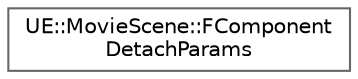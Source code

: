 digraph "Graphical Class Hierarchy"
{
 // INTERACTIVE_SVG=YES
 // LATEX_PDF_SIZE
  bgcolor="transparent";
  edge [fontname=Helvetica,fontsize=10,labelfontname=Helvetica,labelfontsize=10];
  node [fontname=Helvetica,fontsize=10,shape=box,height=0.2,width=0.4];
  rankdir="LR";
  Node0 [id="Node000000",label="UE::MovieScene::FComponent\lDetachParams",height=0.2,width=0.4,color="grey40", fillcolor="white", style="filled",URL="$d7/d31/structUE_1_1MovieScene_1_1FComponentDetachParams.html",tooltip=" "];
}
